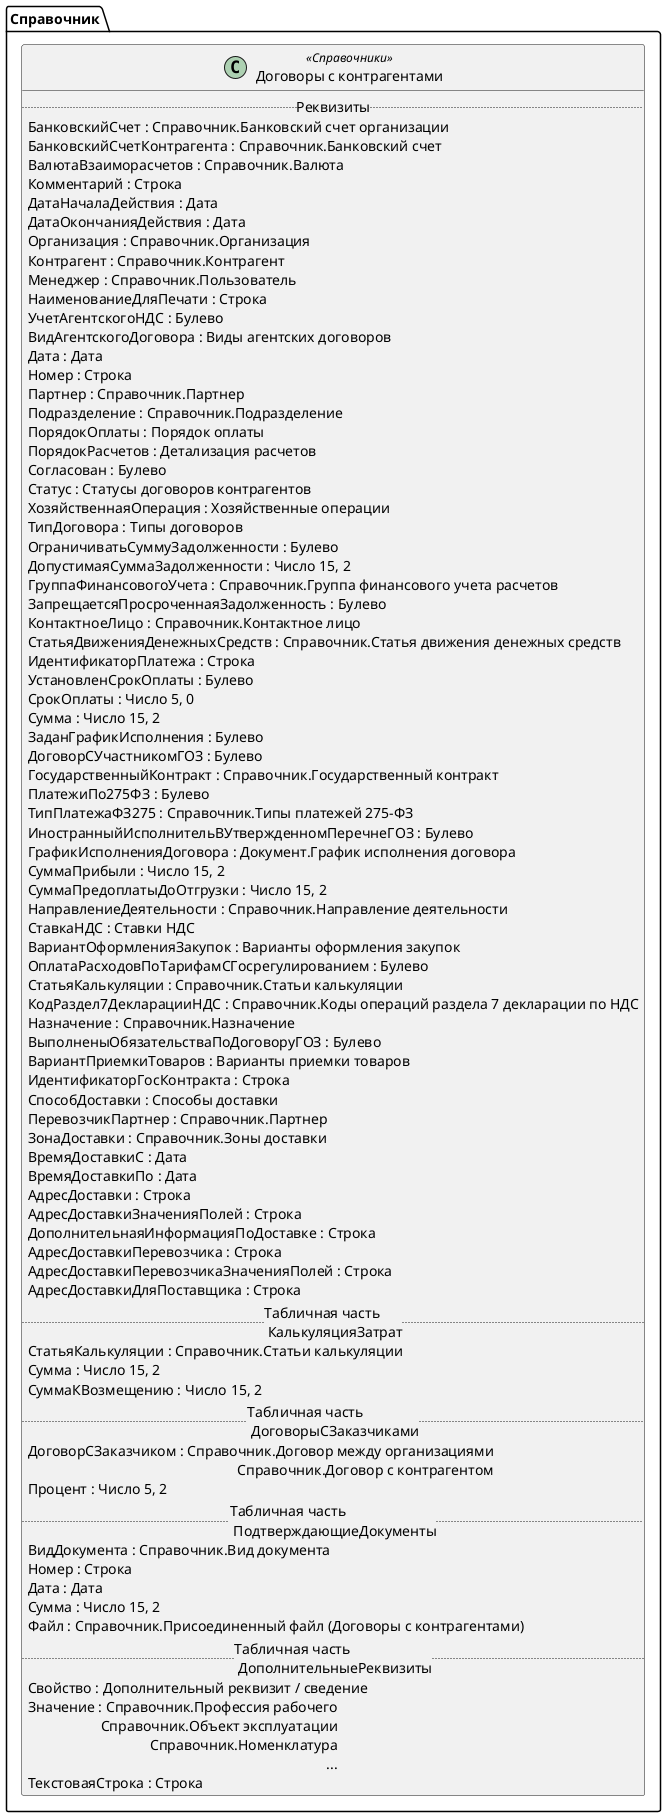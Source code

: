 ﻿@startuml ДоговорыКонтрагентов
'!include templates.wsd
'..\include templates.wsd
class Справочник.ДоговорыКонтрагентов as "Договоры с контрагентами" <<Справочники>>
{
..Реквизиты..
БанковскийСчет : Справочник.Банковский счет организации
БанковскийСчетКонтрагента : Справочник.Банковский счет
ВалютаВзаиморасчетов : Справочник.Валюта
Комментарий : Строка
ДатаНачалаДействия : Дата
ДатаОкончанияДействия : Дата
Организация : Справочник.Организация
Контрагент : Справочник.Контрагент
Менеджер : Справочник.Пользователь
НаименованиеДляПечати : Строка
УчетАгентскогоНДС : Булево
ВидАгентскогоДоговора : Виды агентских договоров
Дата : Дата
Номер : Строка
Партнер : Справочник.Партнер
Подразделение : Справочник.Подразделение
ПорядокОплаты : Порядок оплаты
ПорядокРасчетов : Детализация расчетов
Согласован : Булево
Статус : Статусы договоров контрагентов
ХозяйственнаяОперация : Хозяйственные операции
ТипДоговора : Типы договоров
ОграничиватьСуммуЗадолженности : Булево
ДопустимаяСуммаЗадолженности : Число 15, 2
ГруппаФинансовогоУчета : Справочник.Группа финансового учета расчетов
ЗапрещаетсяПросроченнаяЗадолженность : Булево
КонтактноеЛицо : Справочник.Контактное лицо
СтатьяДвиженияДенежныхСредств : Справочник.Статья движения денежных средств
ИдентификаторПлатежа : Строка
УстановленСрокОплаты : Булево
СрокОплаты : Число 5, 0
Сумма : Число 15, 2
ЗаданГрафикИсполнения : Булево
ДоговорСУчастникомГОЗ : Булево
ГосударственныйКонтракт : Справочник.Государственный контракт
ПлатежиПо275ФЗ : Булево
ТипПлатежаФЗ275 : Справочник.Типы платежей 275-ФЗ
ИностранныйИсполнительВУтвержденномПеречнеГОЗ : Булево
ГрафикИсполненияДоговора : Документ.График исполнения договора
СуммаПрибыли : Число 15, 2
СуммаПредоплатыДоОтгрузки : Число 15, 2
НаправлениеДеятельности : Справочник.Направление деятельности
СтавкаНДС : Ставки НДС
ВариантОформленияЗакупок : Варианты оформления закупок
ОплатаРасходовПоТарифамСГосрегулированием : Булево
СтатьяКалькуляции : Справочник.Статьи калькуляции
КодРаздел7ДекларацииНДС : Справочник.Коды операций раздела 7 декларации по НДС
Назначение : Справочник.Назначение
ВыполненыОбязательстваПоДоговоруГОЗ : Булево
ВариантПриемкиТоваров : Варианты приемки товаров
ИдентификаторГосКонтракта : Строка
СпособДоставки : Способы доставки
ПеревозчикПартнер : Справочник.Партнер
ЗонаДоставки : Справочник.Зоны доставки
ВремяДоставкиС : Дата
ВремяДоставкиПо : Дата
АдресДоставки : Строка
АдресДоставкиЗначенияПолей : Строка
ДополнительнаяИнформацияПоДоставке : Строка
АдресДоставкиПеревозчика : Строка
АдресДоставкиПеревозчикаЗначенияПолей : Строка
АдресДоставкиДляПоставщика : Строка
..Табличная часть \n КалькуляцияЗатрат..
СтатьяКалькуляции : Справочник.Статьи калькуляции
Сумма : Число 15, 2
СуммаКВозмещению : Число 15, 2
..Табличная часть \n ДоговорыСЗаказчиками..
ДоговорСЗаказчиком : Справочник.Договор между организациями\rСправочник.Договор с контрагентом
Процент : Число 5, 2
..Табличная часть \n ПодтверждающиеДокументы..
ВидДокумента : Справочник.Вид документа
Номер : Строка
Дата : Дата
Сумма : Число 15, 2
Файл : Справочник.Присоединенный файл (Договоры с контрагентами)
..Табличная часть \n ДополнительныеРеквизиты..
Свойство : Дополнительный реквизит / сведение
Значение : Справочник.Профессия рабочего\rСправочник.Объект эксплуатации\rСправочник.Номенклатура\r...
ТекстоваяСтрока : Строка
}
@enduml
